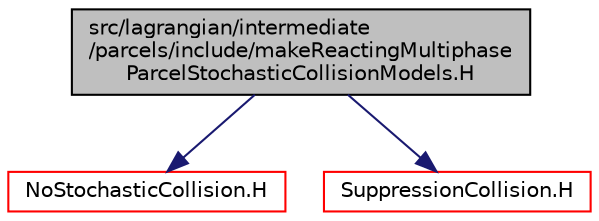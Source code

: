 digraph "src/lagrangian/intermediate/parcels/include/makeReactingMultiphaseParcelStochasticCollisionModels.H"
{
  bgcolor="transparent";
  edge [fontname="Helvetica",fontsize="10",labelfontname="Helvetica",labelfontsize="10"];
  node [fontname="Helvetica",fontsize="10",shape=record];
  Node0 [label="src/lagrangian/intermediate\l/parcels/include/makeReactingMultiphase\lParcelStochasticCollisionModels.H",height=0.2,width=0.4,color="black", fillcolor="grey75", style="filled", fontcolor="black"];
  Node0 -> Node1 [color="midnightblue",fontsize="10",style="solid",fontname="Helvetica"];
  Node1 [label="NoStochasticCollision.H",height=0.2,width=0.4,color="red",URL="$a06662.html"];
  Node0 -> Node101 [color="midnightblue",fontsize="10",style="solid",fontname="Helvetica"];
  Node101 [label="SuppressionCollision.H",height=0.2,width=0.4,color="red",URL="$a06980.html"];
}
